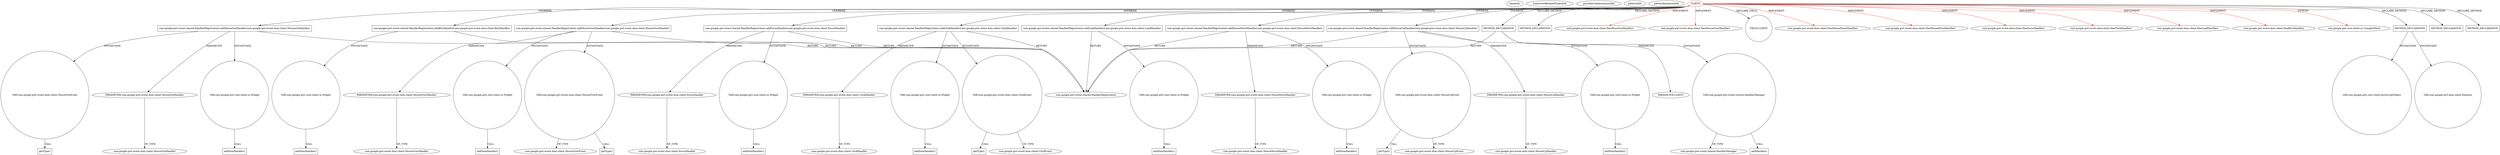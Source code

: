 digraph {
baseInfo[graphId=1756,category="pattern",isAnonymous=false,possibleRelation=false]
frameworkRelatedTypesInfo[0="com.google.gwt.event.dom.client.HasMouseMoveHandlers",1="com.google.gwt.event.dom.client.HasClickHandlers",2="com.google.gwt.event.dom.client.HasBlurHandlers",3="com.google.gwt.event.dom.client.HasMouseDownHandlers",4="com.google.gwt.event.dom.client.HasLoadHandlers",5="com.google.gwt.event.dom.client.HasMouseOverHandlers",6="com.google.gwt.event.dom.client.HasMouseUpHandlers",7="com.google.gwt.event.dom.client.HasFocusHandlers",8="com.google.gwt.user.client.ui.ComplexPanel"]
possibleCollaborationsInfo[]
patternInfo[frequency=3.0,patternRootClient=0]
patternInstancesInfo[0="mguiral-GwtSvgLib~/mguiral-GwtSvgLib/GwtSvgLib-master/src/gwt/html5/svg/client/user/ui/SVGSymbolWidget.java~SVGSymbolWidget~3998",1="mguiral-GwtSvgLib~/mguiral-GwtSvgLib/GwtSvgLib-master/src/gwt/html5/svg/client/user/ui/SVGGraphicalWidget.java~SVGGraphicalWidget~3974",2="mguiral-GwtSvgLib~/mguiral-GwtSvgLib/GwtSvgLib-master/src/gwt/html5/svg/client/user/ui/SVGSwitchWidget.java~SVGSwitchWidget~4001"]
86[label="PARAMETER:com.google.gwt.event.dom.client.MouseOutHandler",vertexType="PARAMETER_DECLARATION",isFrameworkType=false]
87[label="com.google.gwt.event.dom.client.MouseOutHandler",vertexType="FRAMEWORK_INTERFACE_TYPE",isFrameworkType=false]
84[label="com.google.gwt.event.shared.HandlerRegistration addMouseOutHandler(com.google.gwt.event.dom.client.MouseOutHandler)",vertexType="OVERRIDING_METHOD_DECLARATION",isFrameworkType=false,shape=box]
0[label="CLIENT",vertexType="ROOT_CLIENT_CLASS_DECLARATION",isFrameworkType=false,color=red]
24[label="com.google.gwt.event.shared.HandlerRegistration addBlurHandler(com.google.gwt.event.dom.client.BlurHandler)",vertexType="OVERRIDING_METHOD_DECLARATION",isFrameworkType=false,shape=box]
64[label="com.google.gwt.event.shared.HandlerRegistration addMouseOverHandler(com.google.gwt.event.dom.client.MouseOverHandler)",vertexType="OVERRIDING_METHOD_DECLARATION",isFrameworkType=false,shape=box]
66[label="PARAMETER:com.google.gwt.event.dom.client.MouseOverHandler",vertexType="PARAMETER_DECLARATION",isFrameworkType=false]
15[label="com.google.gwt.event.shared.HandlerRegistration",vertexType="FRAMEWORK_INTERFACE_TYPE",isFrameworkType=false]
14[label="com.google.gwt.event.shared.HandlerRegistration addFocusHandler(com.google.gwt.event.dom.client.FocusHandler)",vertexType="OVERRIDING_METHOD_DECLARATION",isFrameworkType=false,shape=box]
16[label="PARAMETER:com.google.gwt.event.dom.client.FocusHandler",vertexType="PARAMETER_DECLARATION",isFrameworkType=false]
17[label="com.google.gwt.event.dom.client.FocusHandler",vertexType="FRAMEWORK_INTERFACE_TYPE",isFrameworkType=false]
67[label="com.google.gwt.event.dom.client.MouseOverHandler",vertexType="FRAMEWORK_INTERFACE_TYPE",isFrameworkType=false]
34[label="com.google.gwt.event.shared.HandlerRegistration addClickHandler(com.google.gwt.event.dom.client.ClickHandler)",vertexType="OVERRIDING_METHOD_DECLARATION",isFrameworkType=false,shape=box]
36[label="PARAMETER:com.google.gwt.event.dom.client.ClickHandler",vertexType="PARAMETER_DECLARATION",isFrameworkType=false]
37[label="com.google.gwt.event.dom.client.ClickHandler",vertexType="FRAMEWORK_INTERFACE_TYPE",isFrameworkType=false]
74[label="com.google.gwt.event.shared.HandlerRegistration addMouseMoveHandler(com.google.gwt.event.dom.client.MouseMoveHandler)",vertexType="OVERRIDING_METHOD_DECLARATION",isFrameworkType=false,shape=box]
76[label="PARAMETER:com.google.gwt.event.dom.client.MouseMoveHandler",vertexType="PARAMETER_DECLARATION",isFrameworkType=false]
77[label="com.google.gwt.event.dom.client.MouseMoveHandler",vertexType="FRAMEWORK_INTERFACE_TYPE",isFrameworkType=false]
54[label="com.google.gwt.event.shared.HandlerRegistration addMouseUpHandler(com.google.gwt.event.dom.client.MouseUpHandler)",vertexType="OVERRIDING_METHOD_DECLARATION",isFrameworkType=false,shape=box]
56[label="PARAMETER:com.google.gwt.event.dom.client.MouseUpHandler",vertexType="PARAMETER_DECLARATION",isFrameworkType=false]
57[label="com.google.gwt.event.dom.client.MouseUpHandler",vertexType="FRAMEWORK_INTERFACE_TYPE",isFrameworkType=false]
144[label="METHOD_DECLARATION",vertexType="CLIENT_METHOD_DECLARATION",isFrameworkType=false,shape=box]
6[label="com.google.gwt.event.dom.client.HasMouseUpHandlers",vertexType="FRAMEWORK_INTERFACE_TYPE",isFrameworkType=false]
7[label="com.google.gwt.event.dom.client.HasMouseOverHandlers",vertexType="FRAMEWORK_INTERFACE_TYPE",isFrameworkType=false]
41[label="VAR:com.google.gwt.event.dom.client.ClickEvent",vertexType="VARIABLE_EXPRESION",isFrameworkType=false,shape=circle]
42[label="getType()",vertexType="INSIDE_CALL",isFrameworkType=false,shape=box]
43[label="com.google.gwt.event.dom.client.ClickEvent",vertexType="FRAMEWORK_CLASS_TYPE",isFrameworkType=false]
11[label="FIELD:CLIENT",vertexType="FIELD_DECLARATION",isFrameworkType=false,shape=circle]
94[label="com.google.gwt.event.shared.HandlerRegistration addLoadHandler(com.google.gwt.event.dom.client.LoadHandler)",vertexType="OVERRIDING_METHOD_DECLARATION",isFrameworkType=false,shape=box]
5[label="com.google.gwt.event.dom.client.HasMouseDownHandlers",vertexType="FRAMEWORK_INTERFACE_TYPE",isFrameworkType=false]
8[label="com.google.gwt.event.dom.client.HasMouseMoveHandlers",vertexType="FRAMEWORK_INTERFACE_TYPE",isFrameworkType=false]
2[label="com.google.gwt.event.dom.client.HasFocusHandlers",vertexType="FRAMEWORK_INTERFACE_TYPE",isFrameworkType=false]
4[label="com.google.gwt.event.dom.client.HasClickHandlers",vertexType="FRAMEWORK_INTERFACE_TYPE",isFrameworkType=false]
10[label="com.google.gwt.event.dom.client.HasLoadHandlers",vertexType="FRAMEWORK_INTERFACE_TYPE",isFrameworkType=false]
3[label="com.google.gwt.event.dom.client.HasBlurHandlers",vertexType="FRAMEWORK_INTERFACE_TYPE",isFrameworkType=false]
18[label="VAR:com.google.gwt.user.client.ui.Widget",vertexType="VARIABLE_EXPRESION",isFrameworkType=false,shape=circle]
19[label="addDomHandler()",vertexType="INSIDE_CALL",isFrameworkType=false,shape=box]
28[label="VAR:com.google.gwt.user.client.ui.Widget",vertexType="VARIABLE_EXPRESION",isFrameworkType=false,shape=circle]
29[label="addDomHandler()",vertexType="INSIDE_CALL",isFrameworkType=false,shape=box]
98[label="VAR:com.google.gwt.user.client.ui.Widget",vertexType="VARIABLE_EXPRESION",isFrameworkType=false,shape=circle]
99[label="addDomHandler()",vertexType="INSIDE_CALL",isFrameworkType=false,shape=box]
78[label="VAR:com.google.gwt.user.client.ui.Widget",vertexType="VARIABLE_EXPRESION",isFrameworkType=false,shape=circle]
79[label="addDomHandler()",vertexType="INSIDE_CALL",isFrameworkType=false,shape=box]
88[label="VAR:com.google.gwt.user.client.ui.Widget",vertexType="VARIABLE_EXPRESION",isFrameworkType=false,shape=circle]
89[label="addDomHandler()",vertexType="INSIDE_CALL",isFrameworkType=false,shape=box]
38[label="VAR:com.google.gwt.user.client.ui.Widget",vertexType="VARIABLE_EXPRESION",isFrameworkType=false,shape=circle]
39[label="addDomHandler()",vertexType="INSIDE_CALL",isFrameworkType=false,shape=box]
68[label="VAR:com.google.gwt.user.client.ui.Widget",vertexType="VARIABLE_EXPRESION",isFrameworkType=false,shape=circle]
69[label="addDomHandler()",vertexType="INSIDE_CALL",isFrameworkType=false,shape=box]
58[label="VAR:com.google.gwt.user.client.ui.Widget",vertexType="VARIABLE_EXPRESION",isFrameworkType=false,shape=circle]
59[label="addDomHandler()",vertexType="INSIDE_CALL",isFrameworkType=false,shape=box]
71[label="VAR:com.google.gwt.event.dom.client.MouseOverEvent",vertexType="VARIABLE_EXPRESION",isFrameworkType=false,shape=circle]
72[label="getType()",vertexType="INSIDE_CALL",isFrameworkType=false,shape=box]
73[label="com.google.gwt.event.dom.client.MouseOverEvent",vertexType="FRAMEWORK_CLASS_TYPE",isFrameworkType=false]
1[label="com.google.gwt.user.client.ui.ComplexPanel",vertexType="FRAMEWORK_CLASS_TYPE",isFrameworkType=false]
61[label="VAR:com.google.gwt.event.dom.client.MouseUpEvent",vertexType="VARIABLE_EXPRESION",isFrameworkType=false,shape=circle]
63[label="com.google.gwt.event.dom.client.MouseUpEvent",vertexType="FRAMEWORK_CLASS_TYPE",isFrameworkType=false]
62[label="getType()",vertexType="INSIDE_CALL",isFrameworkType=false,shape=box]
91[label="VAR:com.google.gwt.event.dom.client.MouseOutEvent",vertexType="VARIABLE_EXPRESION",isFrameworkType=false,shape=circle]
92[label="getType()",vertexType="INSIDE_CALL",isFrameworkType=false,shape=box]
117[label="METHOD_DECLARATION",vertexType="CLIENT_METHOD_DECLARATION",isFrameworkType=false,shape=box]
123[label="VAR:com.google.gwt.dom.client.Element",vertexType="VARIABLE_EXPRESION",isFrameworkType=false,shape=circle]
120[label="VAR:com.google.gwt.core.client.JavaScriptObject",vertexType="VARIABLE_EXPRESION",isFrameworkType=false,shape=circle]
149[label="METHOD_DECLARATION",vertexType="CLIENT_METHOD_DECLARATION",isFrameworkType=false,shape=box]
154[label="VAR:com.google.gwt.event.shared.HandlerManager",vertexType="VARIABLE_EXPRESION",isFrameworkType=false,shape=circle]
155[label="addHandler()",vertexType="INSIDE_CALL",isFrameworkType=false,shape=box]
156[label="com.google.gwt.event.shared.HandlerManager",vertexType="FRAMEWORK_CLASS_TYPE",isFrameworkType=false]
151[label="PARAMETER:CLIENT",vertexType="PARAMETER_DECLARATION",isFrameworkType=false]
126[label="METHOD_DECLARATION",vertexType="CLIENT_METHOD_DECLARATION",isFrameworkType=false,shape=box]
112[label="METHOD_DECLARATION",vertexType="CLIENT_METHOD_DECLARATION",isFrameworkType=false,shape=box]
54->58[label="INSTANTIATE"]
61->62[label="CALL"]
58->59[label="CALL"]
84->86[label="PARAMETER"]
61->63[label="OF_TYPE"]
0->11[label="DECLARE_FIELD"]
54->56[label="PARAMETER"]
36->37[label="OF_TYPE"]
0->8[label="IMPLEMENT",color=red]
74->15[label="RETURN"]
117->123[label="INSTANTIATE"]
76->77[label="OF_TYPE"]
71->72[label="CALL"]
86->87[label="OF_TYPE"]
0->144[label="DECLARE_METHOD"]
94->98[label="INSTANTIATE"]
41->43[label="OF_TYPE"]
84->15[label="RETURN"]
0->4[label="IMPLEMENT",color=red]
34->38[label="INSTANTIATE"]
0->3[label="IMPLEMENT",color=red]
154->156[label="OF_TYPE"]
24->28[label="INSTANTIATE"]
91->92[label="CALL"]
117->120[label="INSTANTIATE"]
0->54[label="OVERRIDE"]
0->74[label="OVERRIDE"]
0->5[label="IMPLEMENT",color=red]
0->117[label="DECLARE_METHOD"]
0->10[label="IMPLEMENT",color=red]
24->15[label="RETURN"]
84->91[label="INSTANTIATE"]
18->19[label="CALL"]
154->155[label="CALL"]
14->18[label="INSTANTIATE"]
54->15[label="RETURN"]
71->73[label="OF_TYPE"]
78->79[label="CALL"]
34->15[label="RETURN"]
14->16[label="PARAMETER"]
0->149[label="DECLARE_METHOD"]
0->94[label="OVERRIDE"]
64->68[label="INSTANTIATE"]
64->71[label="INSTANTIATE"]
0->64[label="OVERRIDE"]
41->42[label="CALL"]
88->89[label="CALL"]
56->57[label="OF_TYPE"]
0->7[label="IMPLEMENT",color=red]
149->154[label="INSTANTIATE"]
38->39[label="CALL"]
74->78[label="INSTANTIATE"]
0->6[label="IMPLEMENT",color=red]
74->76[label="PARAMETER"]
64->15[label="RETURN"]
0->2[label="IMPLEMENT",color=red]
16->17[label="OF_TYPE"]
34->36[label="PARAMETER"]
149->15[label="RETURN"]
0->1[label="EXTEND",color=red]
98->99[label="CALL"]
0->24[label="OVERRIDE"]
54->61[label="INSTANTIATE"]
34->41[label="INSTANTIATE"]
0->112[label="DECLARE_METHOD"]
0->34[label="OVERRIDE"]
0->84[label="OVERRIDE"]
94->15[label="RETURN"]
66->67[label="OF_TYPE"]
14->15[label="RETURN"]
64->66[label="PARAMETER"]
68->69[label="CALL"]
0->126[label="DECLARE_METHOD"]
84->88[label="INSTANTIATE"]
0->14[label="OVERRIDE"]
28->29[label="CALL"]
149->151[label="PARAMETER"]
}
